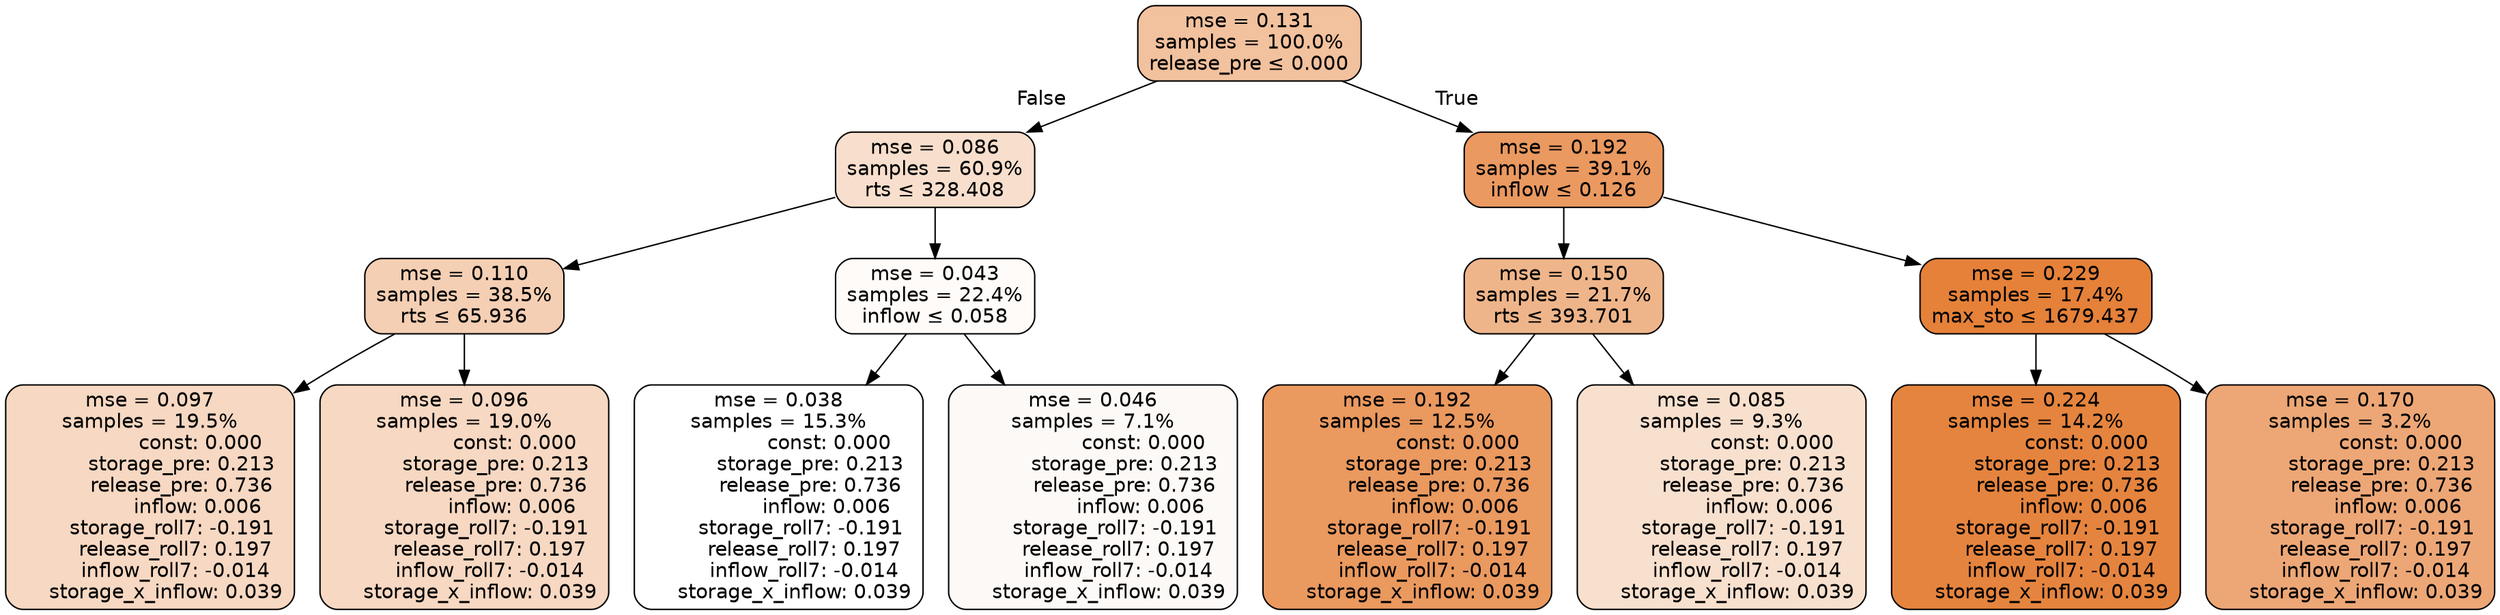 digraph tree {
node [shape=rectangle, style="filled, rounded", color="black", fontname=helvetica] ;
edge [fontname=helvetica] ;
	"0" [label="mse = 0.131
samples = 100.0%
release_pre &le; 0.000", fillcolor="#f2c19e"]
	"1" [label="mse = 0.086
samples = 60.9%
rts &le; 328.408", fillcolor="#f8decc"]
	"2" [label="mse = 0.110
samples = 38.5%
rts &le; 65.936", fillcolor="#f5cfb4"]
	"3" [label="mse = 0.097
samples = 19.5%
                const: 0.000
          storage_pre: 0.213
          release_pre: 0.736
               inflow: 0.006
       storage_roll7: -0.191
        release_roll7: 0.197
        inflow_roll7: -0.014
     storage_x_inflow: 0.039", fillcolor="#f7d8c2"]
	"4" [label="mse = 0.096
samples = 19.0%
                const: 0.000
          storage_pre: 0.213
          release_pre: 0.736
               inflow: 0.006
       storage_roll7: -0.191
        release_roll7: 0.197
        inflow_roll7: -0.014
     storage_x_inflow: 0.039", fillcolor="#f7d8c2"]
	"5" [label="mse = 0.043
samples = 22.4%
inflow &le; 0.058", fillcolor="#fefbf9"]
	"6" [label="mse = 0.038
samples = 15.3%
                const: 0.000
          storage_pre: 0.213
          release_pre: 0.736
               inflow: 0.006
       storage_roll7: -0.191
        release_roll7: 0.197
        inflow_roll7: -0.014
     storage_x_inflow: 0.039", fillcolor="#ffffff"]
	"7" [label="mse = 0.046
samples = 7.1%
                const: 0.000
          storage_pre: 0.213
          release_pre: 0.736
               inflow: 0.006
       storage_roll7: -0.191
        release_roll7: 0.197
        inflow_roll7: -0.014
     storage_x_inflow: 0.039", fillcolor="#fdf9f6"]
	"8" [label="mse = 0.192
samples = 39.1%
inflow &le; 0.126", fillcolor="#ea9960"]
	"9" [label="mse = 0.150
samples = 21.7%
rts &le; 393.701", fillcolor="#efb58a"]
	"10" [label="mse = 0.192
samples = 12.5%
                const: 0.000
          storage_pre: 0.213
          release_pre: 0.736
               inflow: 0.006
       storage_roll7: -0.191
        release_roll7: 0.197
        inflow_roll7: -0.014
     storage_x_inflow: 0.039", fillcolor="#ea995f"]
	"11" [label="mse = 0.085
samples = 9.3%
                const: 0.000
          storage_pre: 0.213
          release_pre: 0.736
               inflow: 0.006
       storage_roll7: -0.191
        release_roll7: 0.197
        inflow_roll7: -0.014
     storage_x_inflow: 0.039", fillcolor="#f8e0ce"]
	"12" [label="mse = 0.229
samples = 17.4%
max_sto &le; 1679.437", fillcolor="#e58139"]
	"13" [label="mse = 0.224
samples = 14.2%
                const: 0.000
          storage_pre: 0.213
          release_pre: 0.736
               inflow: 0.006
       storage_roll7: -0.191
        release_roll7: 0.197
        inflow_roll7: -0.014
     storage_x_inflow: 0.039", fillcolor="#e5843e"]
	"14" [label="mse = 0.170
samples = 3.2%
                const: 0.000
          storage_pre: 0.213
          release_pre: 0.736
               inflow: 0.006
       storage_roll7: -0.191
        release_roll7: 0.197
        inflow_roll7: -0.014
     storage_x_inflow: 0.039", fillcolor="#eda776"]

	"0" -> "1" [labeldistance=2.5, labelangle=45, headlabel="False"]
	"1" -> "2"
	"2" -> "3"
	"2" -> "4"
	"1" -> "5"
	"5" -> "6"
	"5" -> "7"
	"0" -> "8" [labeldistance=2.5, labelangle=-45, headlabel="True"]
	"8" -> "9"
	"9" -> "10"
	"9" -> "11"
	"8" -> "12"
	"12" -> "13"
	"12" -> "14"
}